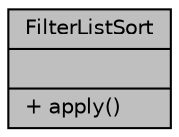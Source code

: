 digraph "FilterListSort"
{
 // LATEX_PDF_SIZE
  edge [fontname="Helvetica",fontsize="10",labelfontname="Helvetica",labelfontsize="10"];
  node [fontname="Helvetica",fontsize="10",shape=record];
  Node1 [label="{FilterListSort\n||+ apply()\l}",height=0.2,width=0.4,color="black", fillcolor="grey75", style="filled", fontcolor="black",tooltip="The implementation of the \"listsort\" filter."];
}
